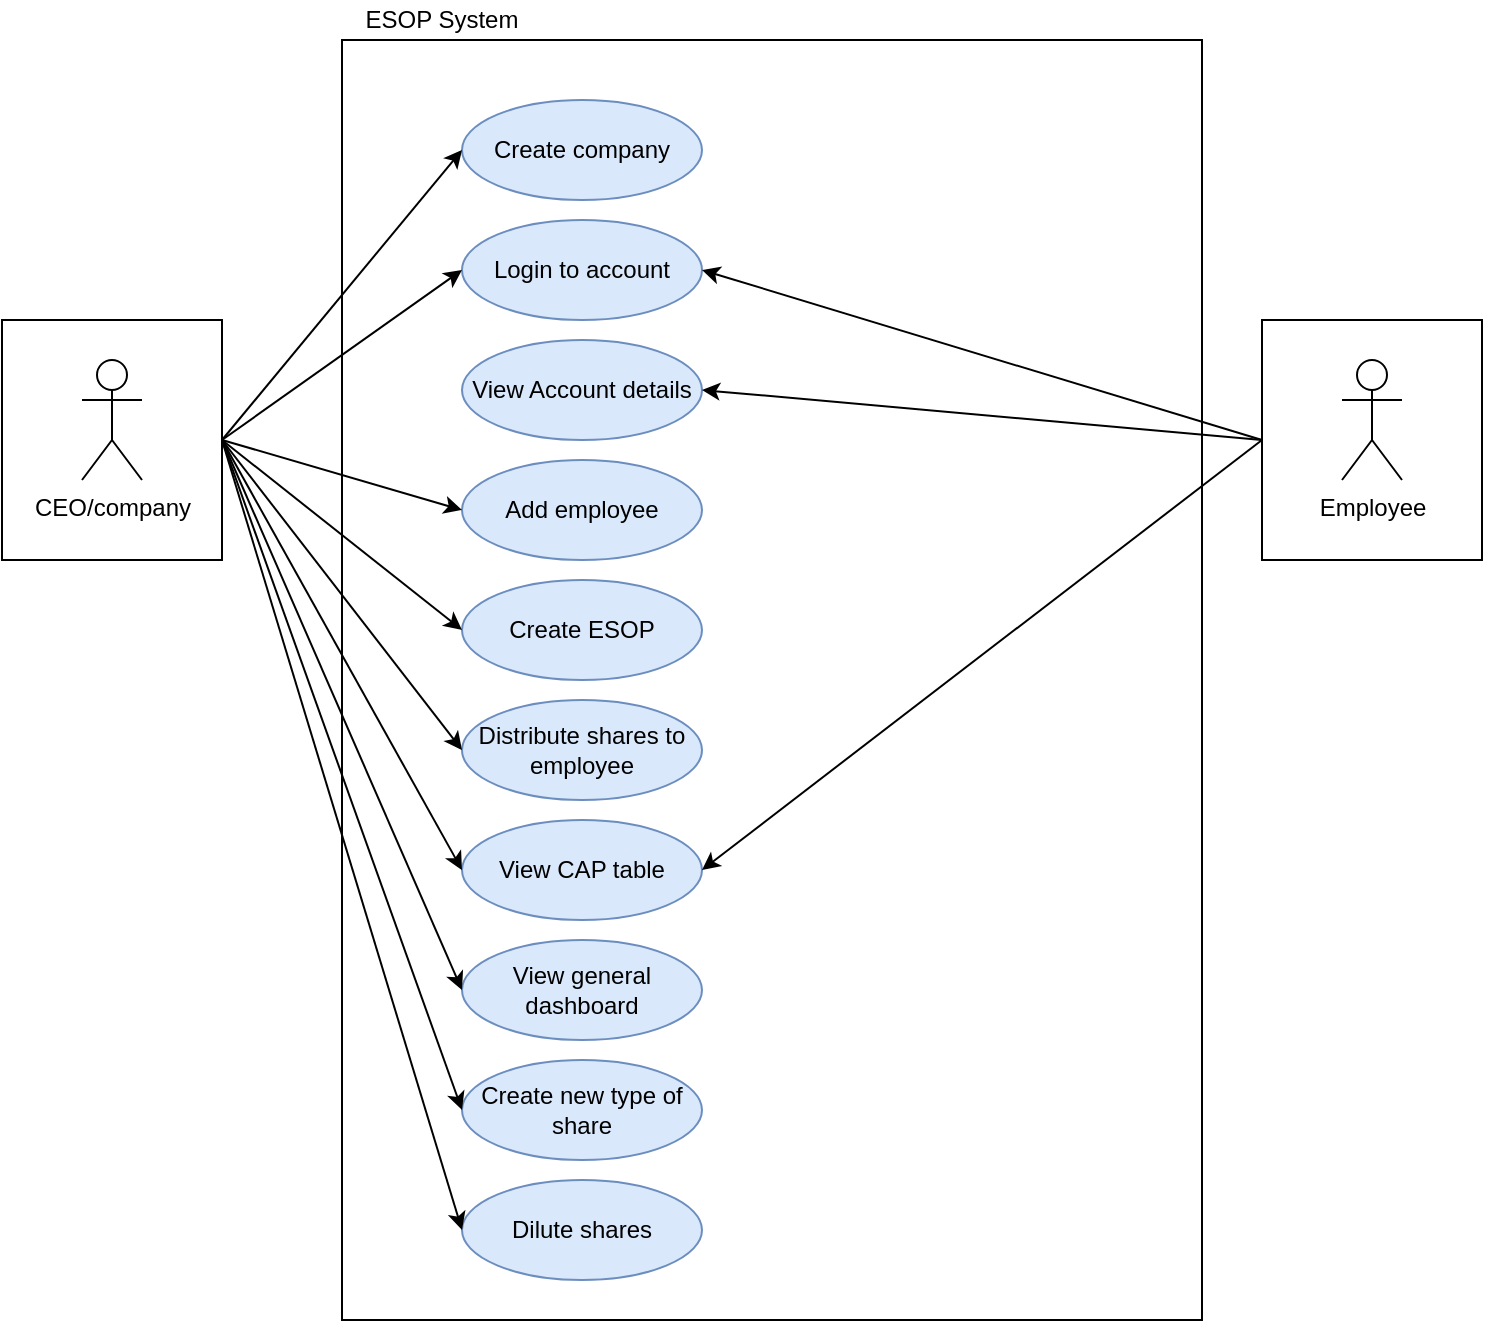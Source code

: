 <mxfile version="13.7.3" type="github">
  <diagram id="3QOtglZNj9Q2IBxmUiDg" name="Page-1">
    <mxGraphModel dx="1350" dy="717" grid="1" gridSize="10" guides="1" tooltips="1" connect="1" arrows="1" fold="1" page="1" pageScale="1" pageWidth="827" pageHeight="1169" math="0" shadow="0">
      <root>
        <mxCell id="0" />
        <mxCell id="1" parent="0" />
        <mxCell id="Hf4-NCFFuVOZYVs5iG5I-1" value="" style="rounded=0;whiteSpace=wrap;html=1;" parent="1" vertex="1">
          <mxGeometry x="180" y="100" width="430" height="640" as="geometry" />
        </mxCell>
        <mxCell id="Hf4-NCFFuVOZYVs5iG5I-6" value="" style="group" parent="1" vertex="1" connectable="0">
          <mxGeometry x="10" y="240" width="110" height="120" as="geometry" />
        </mxCell>
        <mxCell id="Hf4-NCFFuVOZYVs5iG5I-5" value="" style="rounded=0;whiteSpace=wrap;html=1;" parent="Hf4-NCFFuVOZYVs5iG5I-6" vertex="1">
          <mxGeometry width="110" height="120" as="geometry" />
        </mxCell>
        <mxCell id="Hf4-NCFFuVOZYVs5iG5I-2" value="CEO/company" style="shape=umlActor;verticalLabelPosition=bottom;verticalAlign=top;html=1;outlineConnect=0;" parent="Hf4-NCFFuVOZYVs5iG5I-6" vertex="1">
          <mxGeometry x="40" y="20" width="30" height="60" as="geometry" />
        </mxCell>
        <mxCell id="Hf4-NCFFuVOZYVs5iG5I-7" value="" style="group" parent="1" vertex="1" connectable="0">
          <mxGeometry x="640" y="240" width="110" height="120" as="geometry" />
        </mxCell>
        <mxCell id="Hf4-NCFFuVOZYVs5iG5I-8" value="" style="rounded=0;whiteSpace=wrap;html=1;" parent="Hf4-NCFFuVOZYVs5iG5I-7" vertex="1">
          <mxGeometry width="110" height="120" as="geometry" />
        </mxCell>
        <mxCell id="Hf4-NCFFuVOZYVs5iG5I-9" value="Employee" style="shape=umlActor;verticalLabelPosition=bottom;verticalAlign=top;html=1;outlineConnect=0;" parent="Hf4-NCFFuVOZYVs5iG5I-7" vertex="1">
          <mxGeometry x="40" y="20" width="30" height="60" as="geometry" />
        </mxCell>
        <mxCell id="Hf4-NCFFuVOZYVs5iG5I-10" value="Create company" style="ellipse;whiteSpace=wrap;html=1;fillColor=#dae8fc;strokeColor=#6c8ebf;" parent="1" vertex="1">
          <mxGeometry x="240" y="130" width="120" height="50" as="geometry" />
        </mxCell>
        <mxCell id="Hf4-NCFFuVOZYVs5iG5I-11" value="Add employee" style="ellipse;whiteSpace=wrap;html=1;fillColor=#dae8fc;strokeColor=#6c8ebf;" parent="1" vertex="1">
          <mxGeometry x="240" y="310" width="120" height="50" as="geometry" />
        </mxCell>
        <mxCell id="Hf4-NCFFuVOZYVs5iG5I-12" value="Create ESOP" style="ellipse;whiteSpace=wrap;html=1;fillColor=#dae8fc;strokeColor=#6c8ebf;" parent="1" vertex="1">
          <mxGeometry x="240" y="370" width="120" height="50" as="geometry" />
        </mxCell>
        <mxCell id="Hf4-NCFFuVOZYVs5iG5I-13" value="Login to account" style="ellipse;whiteSpace=wrap;html=1;fillColor=#dae8fc;strokeColor=#6c8ebf;" parent="1" vertex="1">
          <mxGeometry x="240" y="190" width="120" height="50" as="geometry" />
        </mxCell>
        <mxCell id="Hf4-NCFFuVOZYVs5iG5I-14" value="Distribute shares to employee" style="ellipse;whiteSpace=wrap;html=1;fillColor=#dae8fc;strokeColor=#6c8ebf;" parent="1" vertex="1">
          <mxGeometry x="240" y="430" width="120" height="50" as="geometry" />
        </mxCell>
        <mxCell id="Hf4-NCFFuVOZYVs5iG5I-15" value="View CAP table" style="ellipse;whiteSpace=wrap;html=1;fillColor=#dae8fc;strokeColor=#6c8ebf;" parent="1" vertex="1">
          <mxGeometry x="240" y="490" width="120" height="50" as="geometry" />
        </mxCell>
        <mxCell id="Hf4-NCFFuVOZYVs5iG5I-16" value="View general dashboard" style="ellipse;whiteSpace=wrap;html=1;fillColor=#dae8fc;strokeColor=#6c8ebf;" parent="1" vertex="1">
          <mxGeometry x="240" y="550" width="120" height="50" as="geometry" />
        </mxCell>
        <mxCell id="Hf4-NCFFuVOZYVs5iG5I-17" value="Create new type of share" style="ellipse;whiteSpace=wrap;html=1;fillColor=#dae8fc;strokeColor=#6c8ebf;" parent="1" vertex="1">
          <mxGeometry x="240" y="610" width="120" height="50" as="geometry" />
        </mxCell>
        <mxCell id="Hf4-NCFFuVOZYVs5iG5I-18" value="Dilute shares" style="ellipse;whiteSpace=wrap;html=1;fillColor=#dae8fc;strokeColor=#6c8ebf;" parent="1" vertex="1">
          <mxGeometry x="240" y="670" width="120" height="50" as="geometry" />
        </mxCell>
        <mxCell id="Hf4-NCFFuVOZYVs5iG5I-20" style="edgeStyle=none;rounded=0;orthogonalLoop=1;jettySize=auto;html=1;exitX=1;exitY=0.5;exitDx=0;exitDy=0;entryX=0;entryY=0.5;entryDx=0;entryDy=0;" parent="1" source="Hf4-NCFFuVOZYVs5iG5I-5" target="Hf4-NCFFuVOZYVs5iG5I-10" edge="1">
          <mxGeometry relative="1" as="geometry" />
        </mxCell>
        <mxCell id="Hf4-NCFFuVOZYVs5iG5I-21" style="edgeStyle=none;rounded=0;orthogonalLoop=1;jettySize=auto;html=1;exitX=1;exitY=0.5;exitDx=0;exitDy=0;entryX=0;entryY=0.5;entryDx=0;entryDy=0;" parent="1" source="Hf4-NCFFuVOZYVs5iG5I-5" target="Hf4-NCFFuVOZYVs5iG5I-13" edge="1">
          <mxGeometry relative="1" as="geometry" />
        </mxCell>
        <mxCell id="Hf4-NCFFuVOZYVs5iG5I-22" style="edgeStyle=none;rounded=0;orthogonalLoop=1;jettySize=auto;html=1;exitX=1;exitY=0.5;exitDx=0;exitDy=0;entryX=0;entryY=0.5;entryDx=0;entryDy=0;" parent="1" source="Hf4-NCFFuVOZYVs5iG5I-5" target="Hf4-NCFFuVOZYVs5iG5I-11" edge="1">
          <mxGeometry relative="1" as="geometry" />
        </mxCell>
        <mxCell id="Hf4-NCFFuVOZYVs5iG5I-23" style="edgeStyle=none;rounded=0;orthogonalLoop=1;jettySize=auto;html=1;exitX=1;exitY=0.5;exitDx=0;exitDy=0;entryX=0;entryY=0.5;entryDx=0;entryDy=0;" parent="1" source="Hf4-NCFFuVOZYVs5iG5I-5" target="Hf4-NCFFuVOZYVs5iG5I-12" edge="1">
          <mxGeometry relative="1" as="geometry" />
        </mxCell>
        <mxCell id="Hf4-NCFFuVOZYVs5iG5I-24" style="edgeStyle=none;rounded=0;orthogonalLoop=1;jettySize=auto;html=1;exitX=1;exitY=0.5;exitDx=0;exitDy=0;entryX=0;entryY=0.5;entryDx=0;entryDy=0;" parent="1" source="Hf4-NCFFuVOZYVs5iG5I-5" target="Hf4-NCFFuVOZYVs5iG5I-14" edge="1">
          <mxGeometry relative="1" as="geometry" />
        </mxCell>
        <mxCell id="Hf4-NCFFuVOZYVs5iG5I-25" style="edgeStyle=none;rounded=0;orthogonalLoop=1;jettySize=auto;html=1;exitX=1;exitY=0.5;exitDx=0;exitDy=0;entryX=0;entryY=0.5;entryDx=0;entryDy=0;" parent="1" source="Hf4-NCFFuVOZYVs5iG5I-5" target="Hf4-NCFFuVOZYVs5iG5I-15" edge="1">
          <mxGeometry relative="1" as="geometry" />
        </mxCell>
        <mxCell id="Hf4-NCFFuVOZYVs5iG5I-26" style="edgeStyle=none;rounded=0;orthogonalLoop=1;jettySize=auto;html=1;exitX=1;exitY=0.5;exitDx=0;exitDy=0;entryX=0;entryY=0.5;entryDx=0;entryDy=0;" parent="1" source="Hf4-NCFFuVOZYVs5iG5I-5" target="Hf4-NCFFuVOZYVs5iG5I-16" edge="1">
          <mxGeometry relative="1" as="geometry" />
        </mxCell>
        <mxCell id="Hf4-NCFFuVOZYVs5iG5I-27" style="edgeStyle=none;rounded=0;orthogonalLoop=1;jettySize=auto;html=1;exitX=1;exitY=0.5;exitDx=0;exitDy=0;entryX=0;entryY=0.5;entryDx=0;entryDy=0;" parent="1" source="Hf4-NCFFuVOZYVs5iG5I-5" target="Hf4-NCFFuVOZYVs5iG5I-17" edge="1">
          <mxGeometry relative="1" as="geometry" />
        </mxCell>
        <mxCell id="Hf4-NCFFuVOZYVs5iG5I-28" style="edgeStyle=none;rounded=0;orthogonalLoop=1;jettySize=auto;html=1;exitX=1;exitY=0.5;exitDx=0;exitDy=0;entryX=0;entryY=0.5;entryDx=0;entryDy=0;" parent="1" source="Hf4-NCFFuVOZYVs5iG5I-5" target="Hf4-NCFFuVOZYVs5iG5I-18" edge="1">
          <mxGeometry relative="1" as="geometry" />
        </mxCell>
        <mxCell id="Hf4-NCFFuVOZYVs5iG5I-29" style="edgeStyle=none;rounded=0;orthogonalLoop=1;jettySize=auto;html=1;exitX=0;exitY=0.5;exitDx=0;exitDy=0;entryX=1;entryY=0.5;entryDx=0;entryDy=0;" parent="1" source="Hf4-NCFFuVOZYVs5iG5I-8" target="Hf4-NCFFuVOZYVs5iG5I-13" edge="1">
          <mxGeometry relative="1" as="geometry" />
        </mxCell>
        <mxCell id="Hf4-NCFFuVOZYVs5iG5I-30" style="edgeStyle=none;rounded=0;orthogonalLoop=1;jettySize=auto;html=1;exitX=0;exitY=0.5;exitDx=0;exitDy=0;entryX=1;entryY=0.5;entryDx=0;entryDy=0;" parent="1" source="Hf4-NCFFuVOZYVs5iG5I-8" target="Hf4-NCFFuVOZYVs5iG5I-15" edge="1">
          <mxGeometry relative="1" as="geometry" />
        </mxCell>
        <mxCell id="Hf4-NCFFuVOZYVs5iG5I-31" value="View Account details" style="ellipse;whiteSpace=wrap;html=1;fillColor=#dae8fc;strokeColor=#6c8ebf;" parent="1" vertex="1">
          <mxGeometry x="240" y="250" width="120" height="50" as="geometry" />
        </mxCell>
        <mxCell id="Hf4-NCFFuVOZYVs5iG5I-32" style="edgeStyle=none;rounded=0;orthogonalLoop=1;jettySize=auto;html=1;exitX=0;exitY=0.5;exitDx=0;exitDy=0;entryX=1;entryY=0.5;entryDx=0;entryDy=0;" parent="1" source="Hf4-NCFFuVOZYVs5iG5I-8" target="Hf4-NCFFuVOZYVs5iG5I-31" edge="1">
          <mxGeometry relative="1" as="geometry" />
        </mxCell>
        <mxCell id="Hf4-NCFFuVOZYVs5iG5I-33" value="ESOP System" style="text;html=1;strokeColor=none;fillColor=none;align=center;verticalAlign=middle;whiteSpace=wrap;rounded=0;" parent="1" vertex="1">
          <mxGeometry x="180" y="80" width="100" height="20" as="geometry" />
        </mxCell>
      </root>
    </mxGraphModel>
  </diagram>
</mxfile>
